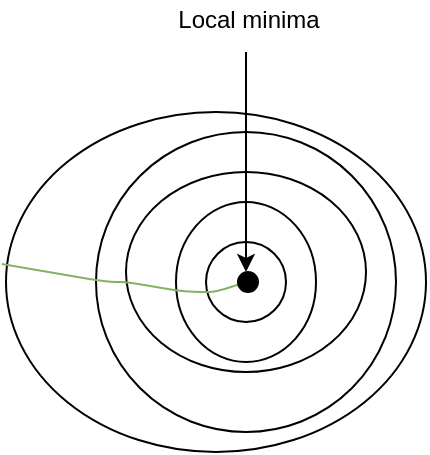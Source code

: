 <mxfile version="13.1.11" type="device"><diagram id="TP-vzE5IoHpRSl5AyO50" name="Page-1"><mxGraphModel dx="946" dy="510" grid="1" gridSize="10" guides="1" tooltips="1" connect="1" arrows="1" fold="1" page="1" pageScale="1" pageWidth="827" pageHeight="1169" math="0" shadow="0"><root><mxCell id="0"/><mxCell id="1" parent="0"/><mxCell id="eFyjuUTWItGQ4n2M9koP-5" value="" style="ellipse;whiteSpace=wrap;html=1;" vertex="1" parent="1"><mxGeometry x="50" y="140" width="210" height="170" as="geometry"/></mxCell><mxCell id="eFyjuUTWItGQ4n2M9koP-4" value="" style="ellipse;whiteSpace=wrap;html=1;aspect=fixed;" vertex="1" parent="1"><mxGeometry x="95" y="150" width="150" height="150" as="geometry"/></mxCell><mxCell id="eFyjuUTWItGQ4n2M9koP-3" value="" style="ellipse;whiteSpace=wrap;html=1;" vertex="1" parent="1"><mxGeometry x="110" y="170" width="120" height="100" as="geometry"/></mxCell><mxCell id="eFyjuUTWItGQ4n2M9koP-2" value="" style="ellipse;whiteSpace=wrap;html=1;" vertex="1" parent="1"><mxGeometry x="135" y="185" width="70" height="80" as="geometry"/></mxCell><mxCell id="eFyjuUTWItGQ4n2M9koP-1" value="" style="ellipse;whiteSpace=wrap;html=1;aspect=fixed;" vertex="1" parent="1"><mxGeometry x="150" y="205" width="40" height="40" as="geometry"/></mxCell><mxCell id="eFyjuUTWItGQ4n2M9koP-12" value="" style="endArrow=none;html=1;exitX=-0.01;exitY=0.447;exitDx=0;exitDy=0;exitPerimeter=0;fillColor=#d5e8d4;strokeColor=#82b366;" edge="1" parent="1" source="eFyjuUTWItGQ4n2M9koP-5"><mxGeometry width="50" height="50" relative="1" as="geometry"><mxPoint x="-120" y="215" as="sourcePoint"/><mxPoint x="170" y="225" as="targetPoint"/><Array as="points"><mxPoint x="100" y="225"/><mxPoint x="110" y="225"/><mxPoint x="140" y="230"/><mxPoint x="155" y="230"/></Array></mxGeometry></mxCell><mxCell id="eFyjuUTWItGQ4n2M9koP-13" value="" style="endArrow=classic;html=1;" edge="1" parent="1"><mxGeometry width="50" height="50" relative="1" as="geometry"><mxPoint x="170" y="110" as="sourcePoint"/><mxPoint x="170" y="220" as="targetPoint"/></mxGeometry></mxCell><mxCell id="eFyjuUTWItGQ4n2M9koP-14" value="Local minima" style="text;html=1;align=center;verticalAlign=middle;resizable=0;points=[];autosize=1;" vertex="1" parent="1"><mxGeometry x="126" y="84" width="90" height="20" as="geometry"/></mxCell><mxCell id="eFyjuUTWItGQ4n2M9koP-17" value="" style="ellipse;whiteSpace=wrap;html=1;aspect=fixed;fillColor=#000000;" vertex="1" parent="1"><mxGeometry x="166" y="220" width="10" height="10" as="geometry"/></mxCell></root></mxGraphModel></diagram></mxfile>